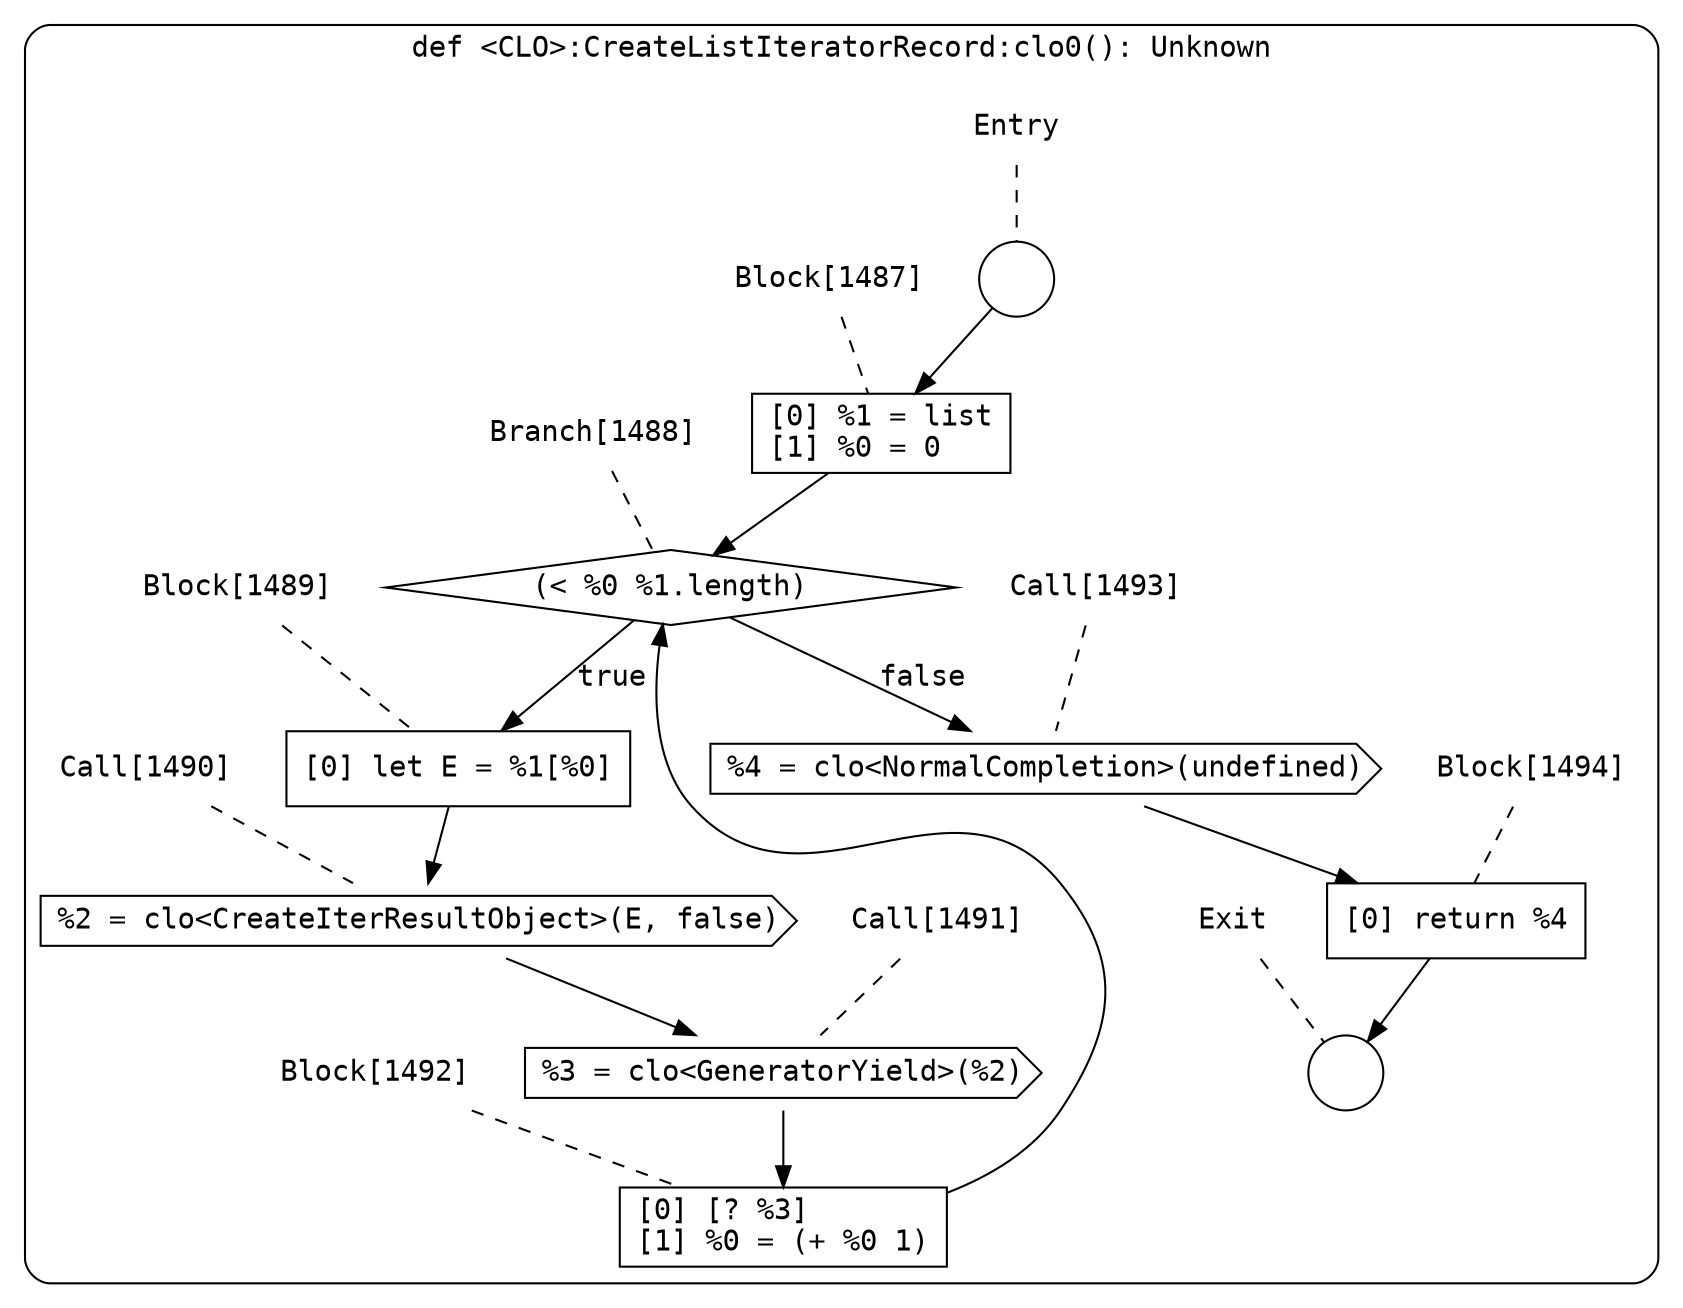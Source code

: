 digraph {
  graph [fontname = "Consolas"]
  node [fontname = "Consolas"]
  edge [fontname = "Consolas"]
  subgraph cluster170 {
    label = "def <CLO>:CreateListIteratorRecord:clo0(): Unknown"
    style = rounded
    cluster170_entry_name [shape=none, label=<<font color="black">Entry</font>>]
    cluster170_entry_name -> cluster170_entry [arrowhead=none, color="black", style=dashed]
    cluster170_entry [shape=circle label=" " color="black" fillcolor="white" style=filled]
    cluster170_entry -> node1487 [color="black"]
    cluster170_exit_name [shape=none, label=<<font color="black">Exit</font>>]
    cluster170_exit_name -> cluster170_exit [arrowhead=none, color="black", style=dashed]
    cluster170_exit [shape=circle label=" " color="black" fillcolor="white" style=filled]
    node1487_name [shape=none, label=<<font color="black">Block[1487]</font>>]
    node1487_name -> node1487 [arrowhead=none, color="black", style=dashed]
    node1487 [shape=box, label=<<font color="black">[0] %1 = list<BR ALIGN="LEFT"/>[1] %0 = 0<BR ALIGN="LEFT"/></font>> color="black" fillcolor="white", style=filled]
    node1487 -> node1488 [color="black"]
    node1488_name [shape=none, label=<<font color="black">Branch[1488]</font>>]
    node1488_name -> node1488 [arrowhead=none, color="black", style=dashed]
    node1488 [shape=diamond, label=<<font color="black">(&lt; %0 %1.length)</font>> color="black" fillcolor="white", style=filled]
    node1488 -> node1489 [label=<<font color="black">true</font>> color="black"]
    node1488 -> node1493 [label=<<font color="black">false</font>> color="black"]
    node1489_name [shape=none, label=<<font color="black">Block[1489]</font>>]
    node1489_name -> node1489 [arrowhead=none, color="black", style=dashed]
    node1489 [shape=box, label=<<font color="black">[0] let E = %1[%0]<BR ALIGN="LEFT"/></font>> color="black" fillcolor="white", style=filled]
    node1489 -> node1490 [color="black"]
    node1493_name [shape=none, label=<<font color="black">Call[1493]</font>>]
    node1493_name -> node1493 [arrowhead=none, color="black", style=dashed]
    node1493 [shape=cds, label=<<font color="black">%4 = clo&lt;NormalCompletion&gt;(undefined)</font>> color="black" fillcolor="white", style=filled]
    node1493 -> node1494 [color="black"]
    node1490_name [shape=none, label=<<font color="black">Call[1490]</font>>]
    node1490_name -> node1490 [arrowhead=none, color="black", style=dashed]
    node1490 [shape=cds, label=<<font color="black">%2 = clo&lt;CreateIterResultObject&gt;(E, false)</font>> color="black" fillcolor="white", style=filled]
    node1490 -> node1491 [color="black"]
    node1494_name [shape=none, label=<<font color="black">Block[1494]</font>>]
    node1494_name -> node1494 [arrowhead=none, color="black", style=dashed]
    node1494 [shape=box, label=<<font color="black">[0] return %4<BR ALIGN="LEFT"/></font>> color="black" fillcolor="white", style=filled]
    node1494 -> cluster170_exit [color="black"]
    node1491_name [shape=none, label=<<font color="black">Call[1491]</font>>]
    node1491_name -> node1491 [arrowhead=none, color="black", style=dashed]
    node1491 [shape=cds, label=<<font color="black">%3 = clo&lt;GeneratorYield&gt;(%2)</font>> color="black" fillcolor="white", style=filled]
    node1491 -> node1492 [color="black"]
    node1492_name [shape=none, label=<<font color="black">Block[1492]</font>>]
    node1492_name -> node1492 [arrowhead=none, color="black", style=dashed]
    node1492 [shape=box, label=<<font color="black">[0] [? %3]<BR ALIGN="LEFT"/>[1] %0 = (+ %0 1)<BR ALIGN="LEFT"/></font>> color="black" fillcolor="white", style=filled]
    node1492 -> node1488 [color="black"]
  }
}